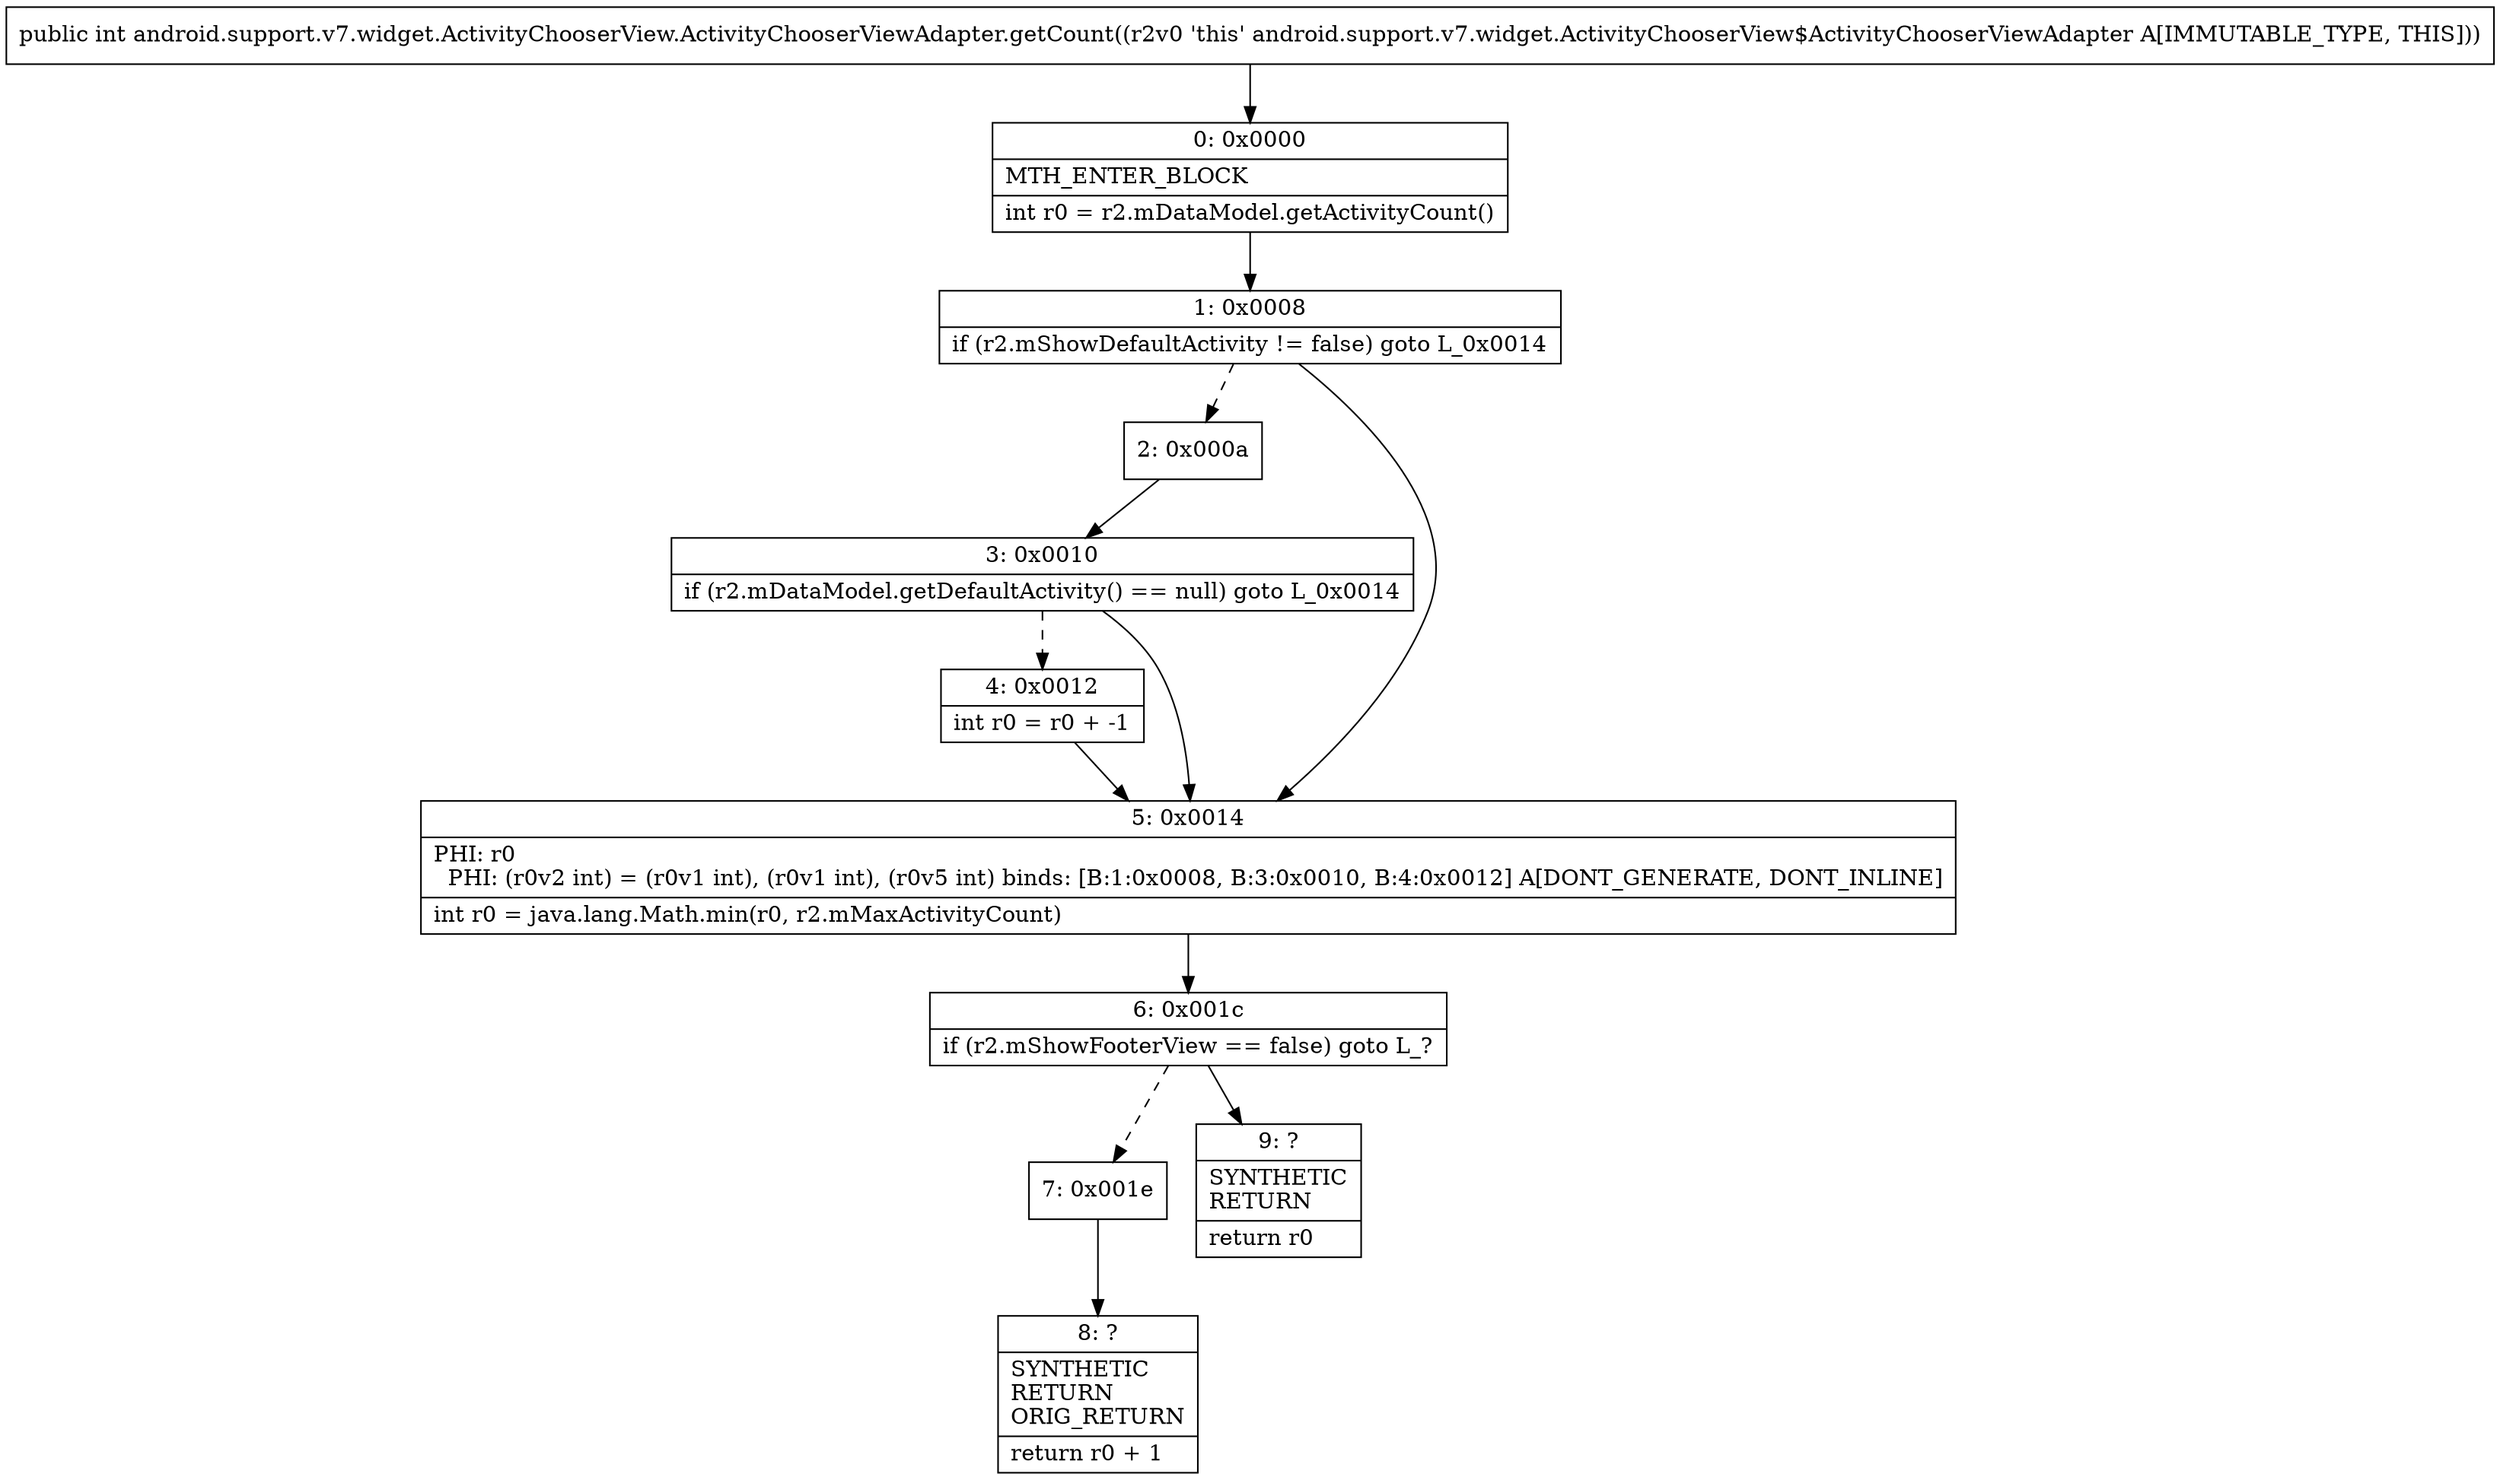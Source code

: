 digraph "CFG forandroid.support.v7.widget.ActivityChooserView.ActivityChooserViewAdapter.getCount()I" {
Node_0 [shape=record,label="{0\:\ 0x0000|MTH_ENTER_BLOCK\l|int r0 = r2.mDataModel.getActivityCount()\l}"];
Node_1 [shape=record,label="{1\:\ 0x0008|if (r2.mShowDefaultActivity != false) goto L_0x0014\l}"];
Node_2 [shape=record,label="{2\:\ 0x000a}"];
Node_3 [shape=record,label="{3\:\ 0x0010|if (r2.mDataModel.getDefaultActivity() == null) goto L_0x0014\l}"];
Node_4 [shape=record,label="{4\:\ 0x0012|int r0 = r0 + \-1\l}"];
Node_5 [shape=record,label="{5\:\ 0x0014|PHI: r0 \l  PHI: (r0v2 int) = (r0v1 int), (r0v1 int), (r0v5 int) binds: [B:1:0x0008, B:3:0x0010, B:4:0x0012] A[DONT_GENERATE, DONT_INLINE]\l|int r0 = java.lang.Math.min(r0, r2.mMaxActivityCount)\l}"];
Node_6 [shape=record,label="{6\:\ 0x001c|if (r2.mShowFooterView == false) goto L_?\l}"];
Node_7 [shape=record,label="{7\:\ 0x001e}"];
Node_8 [shape=record,label="{8\:\ ?|SYNTHETIC\lRETURN\lORIG_RETURN\l|return r0 + 1\l}"];
Node_9 [shape=record,label="{9\:\ ?|SYNTHETIC\lRETURN\l|return r0\l}"];
MethodNode[shape=record,label="{public int android.support.v7.widget.ActivityChooserView.ActivityChooserViewAdapter.getCount((r2v0 'this' android.support.v7.widget.ActivityChooserView$ActivityChooserViewAdapter A[IMMUTABLE_TYPE, THIS])) }"];
MethodNode -> Node_0;
Node_0 -> Node_1;
Node_1 -> Node_2[style=dashed];
Node_1 -> Node_5;
Node_2 -> Node_3;
Node_3 -> Node_4[style=dashed];
Node_3 -> Node_5;
Node_4 -> Node_5;
Node_5 -> Node_6;
Node_6 -> Node_7[style=dashed];
Node_6 -> Node_9;
Node_7 -> Node_8;
}

